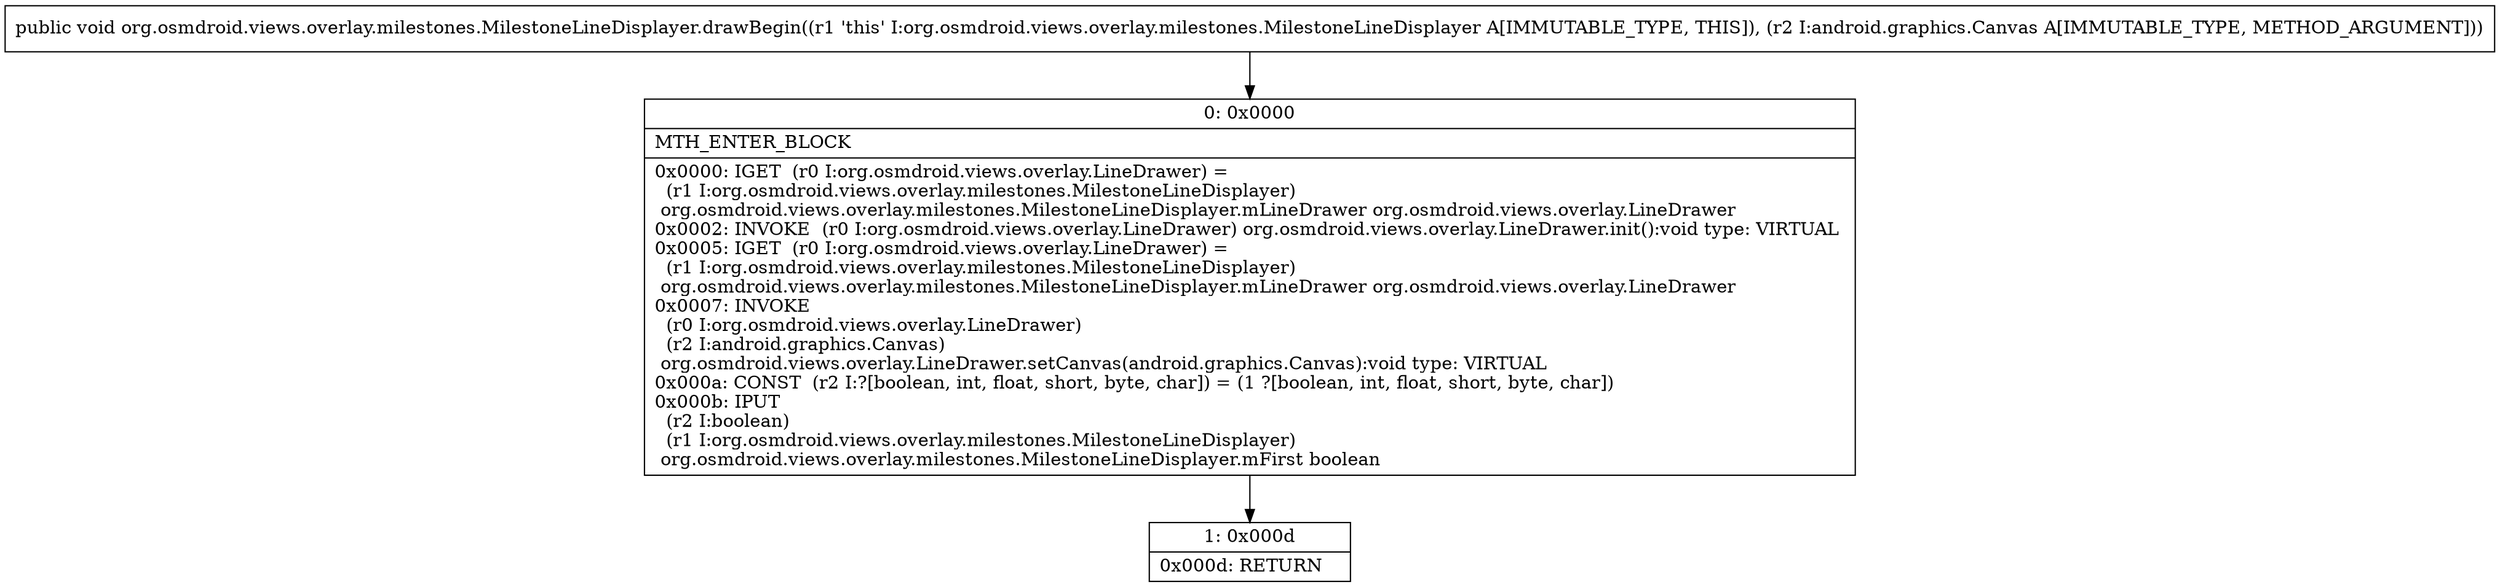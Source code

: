 digraph "CFG fororg.osmdroid.views.overlay.milestones.MilestoneLineDisplayer.drawBegin(Landroid\/graphics\/Canvas;)V" {
Node_0 [shape=record,label="{0\:\ 0x0000|MTH_ENTER_BLOCK\l|0x0000: IGET  (r0 I:org.osmdroid.views.overlay.LineDrawer) = \l  (r1 I:org.osmdroid.views.overlay.milestones.MilestoneLineDisplayer)\l org.osmdroid.views.overlay.milestones.MilestoneLineDisplayer.mLineDrawer org.osmdroid.views.overlay.LineDrawer \l0x0002: INVOKE  (r0 I:org.osmdroid.views.overlay.LineDrawer) org.osmdroid.views.overlay.LineDrawer.init():void type: VIRTUAL \l0x0005: IGET  (r0 I:org.osmdroid.views.overlay.LineDrawer) = \l  (r1 I:org.osmdroid.views.overlay.milestones.MilestoneLineDisplayer)\l org.osmdroid.views.overlay.milestones.MilestoneLineDisplayer.mLineDrawer org.osmdroid.views.overlay.LineDrawer \l0x0007: INVOKE  \l  (r0 I:org.osmdroid.views.overlay.LineDrawer)\l  (r2 I:android.graphics.Canvas)\l org.osmdroid.views.overlay.LineDrawer.setCanvas(android.graphics.Canvas):void type: VIRTUAL \l0x000a: CONST  (r2 I:?[boolean, int, float, short, byte, char]) = (1 ?[boolean, int, float, short, byte, char]) \l0x000b: IPUT  \l  (r2 I:boolean)\l  (r1 I:org.osmdroid.views.overlay.milestones.MilestoneLineDisplayer)\l org.osmdroid.views.overlay.milestones.MilestoneLineDisplayer.mFirst boolean \l}"];
Node_1 [shape=record,label="{1\:\ 0x000d|0x000d: RETURN   \l}"];
MethodNode[shape=record,label="{public void org.osmdroid.views.overlay.milestones.MilestoneLineDisplayer.drawBegin((r1 'this' I:org.osmdroid.views.overlay.milestones.MilestoneLineDisplayer A[IMMUTABLE_TYPE, THIS]), (r2 I:android.graphics.Canvas A[IMMUTABLE_TYPE, METHOD_ARGUMENT])) }"];
MethodNode -> Node_0;
Node_0 -> Node_1;
}

